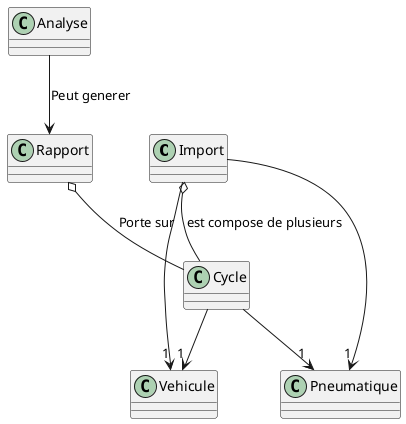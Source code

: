 {
  "sha1": "euspsukxqg2qoz0xf38u9qv3tj1c4jw",
  "insertion": {
    "when": "2024-06-01T09:03:05.127Z",
    "user": "plantuml@gmail.com"
  }
}
@startuml

Import o-- Cycle : est compose de plusieurs
Cycle --> "1" Vehicule
Cycle --> "1" Pneumatique
Import --> "1" Vehicule
Import --> "1" Pneumatique
Analyse --> Rapport : Peut generer
Rapport o-- Cycle : Porte sur

@enduml
